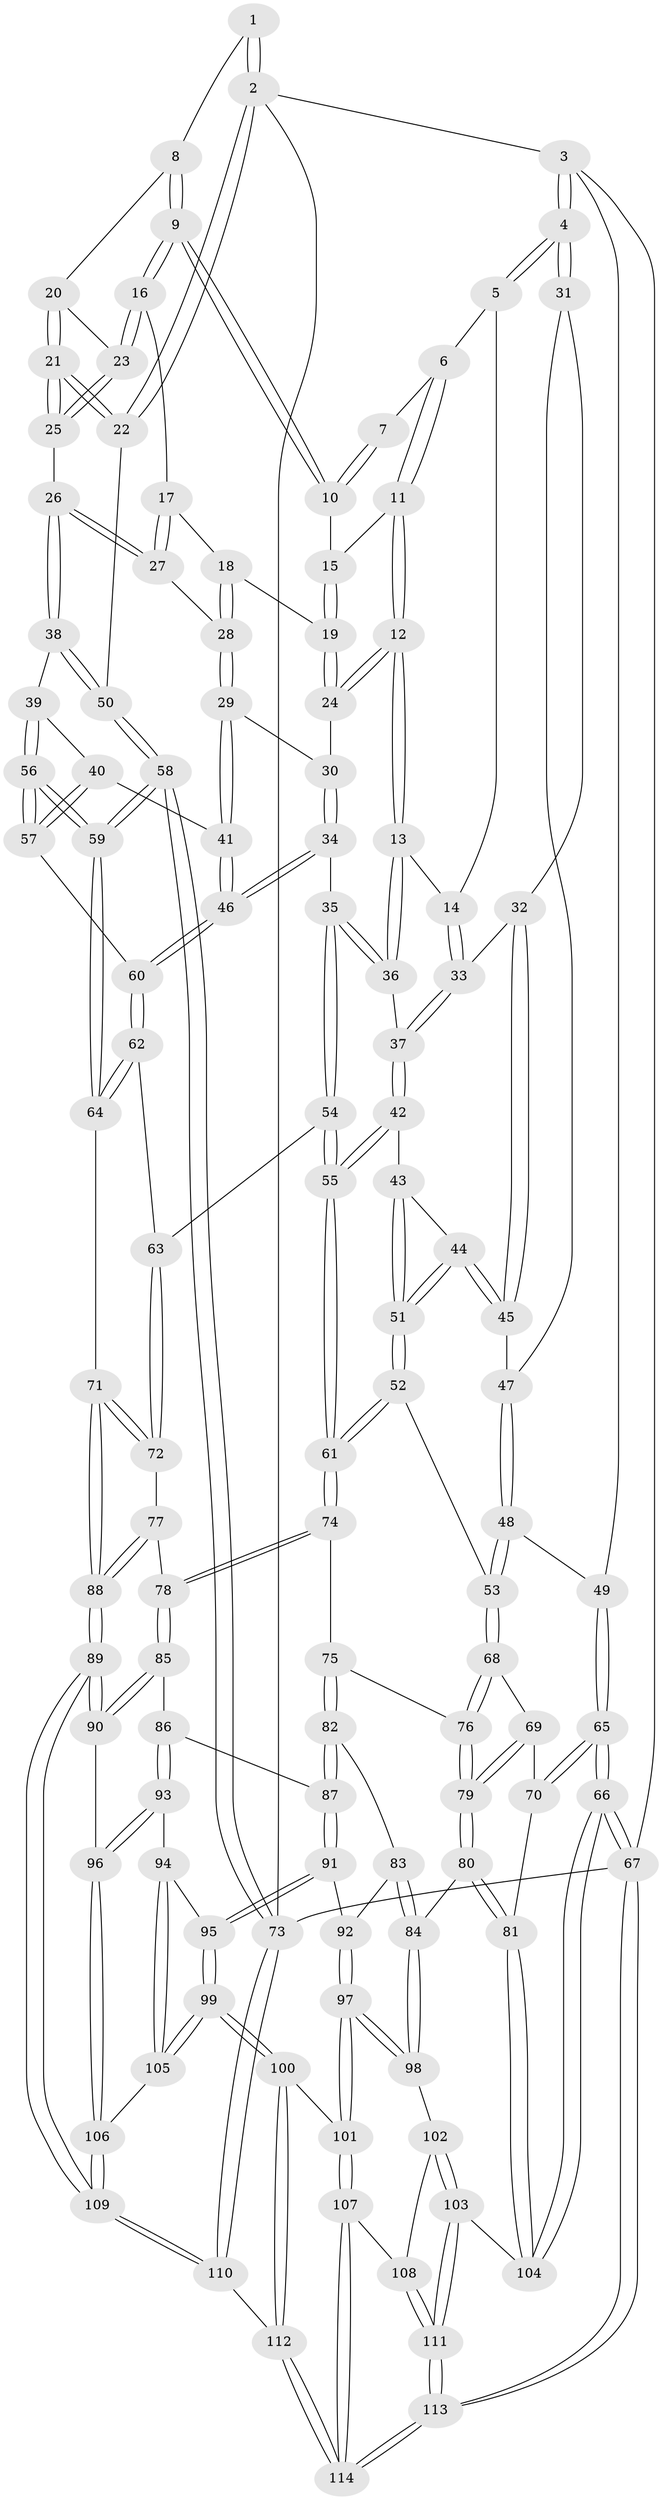 // coarse degree distribution, {4: 0.4153846153846154, 5: 0.3230769230769231, 6: 0.12307692307692308, 3: 0.13846153846153847}
// Generated by graph-tools (version 1.1) at 2025/42/03/06/25 10:42:34]
// undirected, 114 vertices, 282 edges
graph export_dot {
graph [start="1"]
  node [color=gray90,style=filled];
  1 [pos="+0.8884323690917504+0"];
  2 [pos="+1+0"];
  3 [pos="+0+0"];
  4 [pos="+0+0"];
  5 [pos="+0.4382739542694334+0"];
  6 [pos="+0.6252205467846692+0"];
  7 [pos="+0.7862495148400975+0"];
  8 [pos="+0.9254724497022778+0.04239639750165297"];
  9 [pos="+0.8543889246961206+0.09842857400997501"];
  10 [pos="+0.798618302010267+0.05389576697973009"];
  11 [pos="+0.629389406564709+0.056867794154957976"];
  12 [pos="+0.6156519960311703+0.1465121512076548"];
  13 [pos="+0.6090273544335333+0.15461415835877387"];
  14 [pos="+0.41935663037835563+0.09371568834493595"];
  15 [pos="+0.7936719651813385+0.05702975391786411"];
  16 [pos="+0.8536673036001278+0.11129505451585193"];
  17 [pos="+0.8500540537756925+0.11693132514604557"];
  18 [pos="+0.7602451878382305+0.14624109722633669"];
  19 [pos="+0.7354698654935607+0.1372017858173685"];
  20 [pos="+0.9761991857670315+0.08398507018574683"];
  21 [pos="+1+0.15291360140229313"];
  22 [pos="+1+0.18379739396865286"];
  23 [pos="+0.9163334328598117+0.1541592836445679"];
  24 [pos="+0.6527422195706264+0.14784022782464637"];
  25 [pos="+0.9207068120267405+0.1696527407024847"];
  26 [pos="+0.9013285875915693+0.24538883486599544"];
  27 [pos="+0.834580992078532+0.23261571848774593"];
  28 [pos="+0.828118984177971+0.23466860074882256"];
  29 [pos="+0.8261409056020841+0.23627980453030076"];
  30 [pos="+0.7849829341920085+0.23228432721446618"];
  31 [pos="+0+0"];
  32 [pos="+0.2987541027961839+0.17058987027897293"];
  33 [pos="+0.32980224117278445+0.16794970081607402"];
  34 [pos="+0.6131578693915968+0.2905356871216421"];
  35 [pos="+0.609008775025962+0.2891846929061805"];
  36 [pos="+0.5971098529811435+0.2499956836110367"];
  37 [pos="+0.4131159225121634+0.25014570670872954"];
  38 [pos="+0.9630055994712309+0.29625631091415566"];
  39 [pos="+0.955213536598439+0.3055831340231831"];
  40 [pos="+0.9346140653046231+0.3237355693789646"];
  41 [pos="+0.7783557916017545+0.3452067169846937"];
  42 [pos="+0.40754149029921016+0.3573417149716058"];
  43 [pos="+0.3842088495997215+0.3581096390855637"];
  44 [pos="+0.27117022705247906+0.2335695797109892"];
  45 [pos="+0.27155329256656485+0.2256575681483903"];
  46 [pos="+0.7616096886985152+0.3646510805786597"];
  47 [pos="+0.1558683080848711+0.25401458018456935"];
  48 [pos="+0.0965282349177269+0.3242368185124635"];
  49 [pos="+0+0.21381682133364335"];
  50 [pos="+1+0.2786784120075706"];
  51 [pos="+0.2390570059307236+0.40031024788084024"];
  52 [pos="+0.22484946741621317+0.4213117285465937"];
  53 [pos="+0.19607227699307384+0.44433436341719784"];
  54 [pos="+0.5244120859623254+0.45419095666562825"];
  55 [pos="+0.5117212880617296+0.46200133413004013"];
  56 [pos="+0.9520926076119552+0.4917730609421754"];
  57 [pos="+0.8763020208359603+0.4207118434933711"];
  58 [pos="+1+0.6574110020836222"];
  59 [pos="+1+0.6540272598928473"];
  60 [pos="+0.7803007960169206+0.4233808951708708"];
  61 [pos="+0.494591735355656+0.49124359976644166"];
  62 [pos="+0.7773994284197402+0.4316024454620968"];
  63 [pos="+0.6777569935335316+0.5029581933938007"];
  64 [pos="+0.8955135802199465+0.6934309195346067"];
  65 [pos="+0+0.6030419496531062"];
  66 [pos="+0+0.7556991563844546"];
  67 [pos="+0+1"];
  68 [pos="+0.190412323341012+0.46233491414078554"];
  69 [pos="+0.09860106159775853+0.5331515843105942"];
  70 [pos="+0.0859187064470183+0.5409248141006461"];
  71 [pos="+0.8769096261791617+0.703485770717063"];
  72 [pos="+0.6993181100703075+0.5717351769685163"];
  73 [pos="+1+1"];
  74 [pos="+0.47158838994328744+0.5737991061403556"];
  75 [pos="+0.4672146975162644+0.5766002739062601"];
  76 [pos="+0.3193501512522377+0.5967233568850366"];
  77 [pos="+0.5765031684755332+0.6628280107192416"];
  78 [pos="+0.5725094290068443+0.662407263101175"];
  79 [pos="+0.27384588233740814+0.6825671423598687"];
  80 [pos="+0.2649489726028895+0.7088963846803036"];
  81 [pos="+0.21003261095133527+0.7319437907634816"];
  82 [pos="+0.4353561146860562+0.6861170371835176"];
  83 [pos="+0.4193774700075171+0.7137169843092388"];
  84 [pos="+0.3184674919322134+0.7527841542365575"];
  85 [pos="+0.5586265596704029+0.7113679386825882"];
  86 [pos="+0.5448693335570965+0.7389549063628241"];
  87 [pos="+0.4915573010799216+0.7569044173578603"];
  88 [pos="+0.797055216295385+0.7900826799676385"];
  89 [pos="+0.7655215708346098+0.871561459388402"];
  90 [pos="+0.6272925645815021+0.815348739328045"];
  91 [pos="+0.4767728753577605+0.7777878904018132"];
  92 [pos="+0.4330539161520406+0.7739009000792172"];
  93 [pos="+0.5475383320823717+0.793501488721946"];
  94 [pos="+0.5182970671152654+0.8059742144613156"];
  95 [pos="+0.48834198599663736+0.8015604271488512"];
  96 [pos="+0.5584152308721259+0.8045675198002875"];
  97 [pos="+0.4050277275901895+0.8216753169350668"];
  98 [pos="+0.32145706067621427+0.7609478805461964"];
  99 [pos="+0.4344841047194083+0.8934850422077345"];
  100 [pos="+0.4250223671781643+0.8960079172461705"];
  101 [pos="+0.4218812311961843+0.895926002049151"];
  102 [pos="+0.30689993101715063+0.8267319283003176"];
  103 [pos="+0.1667539188724721+0.8664746551877798"];
  104 [pos="+0.13131599548094808+0.8155246937348017"];
  105 [pos="+0.5067567986019936+0.8933479119616685"];
  106 [pos="+0.5409503768344756+0.9010457129251447"];
  107 [pos="+0.3961382910520881+0.912934774084372"];
  108 [pos="+0.33591250820655427+0.8879329613174683"];
  109 [pos="+0.7421703720626058+1"];
  110 [pos="+0.7628845484094912+1"];
  111 [pos="+0.19079148794076933+0.9253310613327189"];
  112 [pos="+0.6250940124326688+1"];
  113 [pos="+0.1985969143502339+1"];
  114 [pos="+0.2745085453542279+1"];
  1 -- 2;
  1 -- 2;
  1 -- 8;
  2 -- 3;
  2 -- 22;
  2 -- 22;
  2 -- 73;
  3 -- 4;
  3 -- 4;
  3 -- 49;
  3 -- 67;
  4 -- 5;
  4 -- 5;
  4 -- 31;
  4 -- 31;
  5 -- 6;
  5 -- 14;
  6 -- 7;
  6 -- 11;
  6 -- 11;
  7 -- 10;
  7 -- 10;
  8 -- 9;
  8 -- 9;
  8 -- 20;
  9 -- 10;
  9 -- 10;
  9 -- 16;
  9 -- 16;
  10 -- 15;
  11 -- 12;
  11 -- 12;
  11 -- 15;
  12 -- 13;
  12 -- 13;
  12 -- 24;
  12 -- 24;
  13 -- 14;
  13 -- 36;
  13 -- 36;
  14 -- 33;
  14 -- 33;
  15 -- 19;
  15 -- 19;
  16 -- 17;
  16 -- 23;
  16 -- 23;
  17 -- 18;
  17 -- 27;
  17 -- 27;
  18 -- 19;
  18 -- 28;
  18 -- 28;
  19 -- 24;
  19 -- 24;
  20 -- 21;
  20 -- 21;
  20 -- 23;
  21 -- 22;
  21 -- 22;
  21 -- 25;
  21 -- 25;
  22 -- 50;
  23 -- 25;
  23 -- 25;
  24 -- 30;
  25 -- 26;
  26 -- 27;
  26 -- 27;
  26 -- 38;
  26 -- 38;
  27 -- 28;
  28 -- 29;
  28 -- 29;
  29 -- 30;
  29 -- 41;
  29 -- 41;
  30 -- 34;
  30 -- 34;
  31 -- 32;
  31 -- 47;
  32 -- 33;
  32 -- 45;
  32 -- 45;
  33 -- 37;
  33 -- 37;
  34 -- 35;
  34 -- 46;
  34 -- 46;
  35 -- 36;
  35 -- 36;
  35 -- 54;
  35 -- 54;
  36 -- 37;
  37 -- 42;
  37 -- 42;
  38 -- 39;
  38 -- 50;
  38 -- 50;
  39 -- 40;
  39 -- 56;
  39 -- 56;
  40 -- 41;
  40 -- 57;
  40 -- 57;
  41 -- 46;
  41 -- 46;
  42 -- 43;
  42 -- 55;
  42 -- 55;
  43 -- 44;
  43 -- 51;
  43 -- 51;
  44 -- 45;
  44 -- 45;
  44 -- 51;
  44 -- 51;
  45 -- 47;
  46 -- 60;
  46 -- 60;
  47 -- 48;
  47 -- 48;
  48 -- 49;
  48 -- 53;
  48 -- 53;
  49 -- 65;
  49 -- 65;
  50 -- 58;
  50 -- 58;
  51 -- 52;
  51 -- 52;
  52 -- 53;
  52 -- 61;
  52 -- 61;
  53 -- 68;
  53 -- 68;
  54 -- 55;
  54 -- 55;
  54 -- 63;
  55 -- 61;
  55 -- 61;
  56 -- 57;
  56 -- 57;
  56 -- 59;
  56 -- 59;
  57 -- 60;
  58 -- 59;
  58 -- 59;
  58 -- 73;
  58 -- 73;
  59 -- 64;
  59 -- 64;
  60 -- 62;
  60 -- 62;
  61 -- 74;
  61 -- 74;
  62 -- 63;
  62 -- 64;
  62 -- 64;
  63 -- 72;
  63 -- 72;
  64 -- 71;
  65 -- 66;
  65 -- 66;
  65 -- 70;
  65 -- 70;
  66 -- 67;
  66 -- 67;
  66 -- 104;
  66 -- 104;
  67 -- 113;
  67 -- 113;
  67 -- 73;
  68 -- 69;
  68 -- 76;
  68 -- 76;
  69 -- 70;
  69 -- 79;
  69 -- 79;
  70 -- 81;
  71 -- 72;
  71 -- 72;
  71 -- 88;
  71 -- 88;
  72 -- 77;
  73 -- 110;
  73 -- 110;
  74 -- 75;
  74 -- 78;
  74 -- 78;
  75 -- 76;
  75 -- 82;
  75 -- 82;
  76 -- 79;
  76 -- 79;
  77 -- 78;
  77 -- 88;
  77 -- 88;
  78 -- 85;
  78 -- 85;
  79 -- 80;
  79 -- 80;
  80 -- 81;
  80 -- 81;
  80 -- 84;
  81 -- 104;
  81 -- 104;
  82 -- 83;
  82 -- 87;
  82 -- 87;
  83 -- 84;
  83 -- 84;
  83 -- 92;
  84 -- 98;
  84 -- 98;
  85 -- 86;
  85 -- 90;
  85 -- 90;
  86 -- 87;
  86 -- 93;
  86 -- 93;
  87 -- 91;
  87 -- 91;
  88 -- 89;
  88 -- 89;
  89 -- 90;
  89 -- 90;
  89 -- 109;
  89 -- 109;
  90 -- 96;
  91 -- 92;
  91 -- 95;
  91 -- 95;
  92 -- 97;
  92 -- 97;
  93 -- 94;
  93 -- 96;
  93 -- 96;
  94 -- 95;
  94 -- 105;
  94 -- 105;
  95 -- 99;
  95 -- 99;
  96 -- 106;
  96 -- 106;
  97 -- 98;
  97 -- 98;
  97 -- 101;
  97 -- 101;
  98 -- 102;
  99 -- 100;
  99 -- 100;
  99 -- 105;
  99 -- 105;
  100 -- 101;
  100 -- 112;
  100 -- 112;
  101 -- 107;
  101 -- 107;
  102 -- 103;
  102 -- 103;
  102 -- 108;
  103 -- 104;
  103 -- 111;
  103 -- 111;
  105 -- 106;
  106 -- 109;
  106 -- 109;
  107 -- 108;
  107 -- 114;
  107 -- 114;
  108 -- 111;
  108 -- 111;
  109 -- 110;
  109 -- 110;
  110 -- 112;
  111 -- 113;
  111 -- 113;
  112 -- 114;
  112 -- 114;
  113 -- 114;
  113 -- 114;
}

